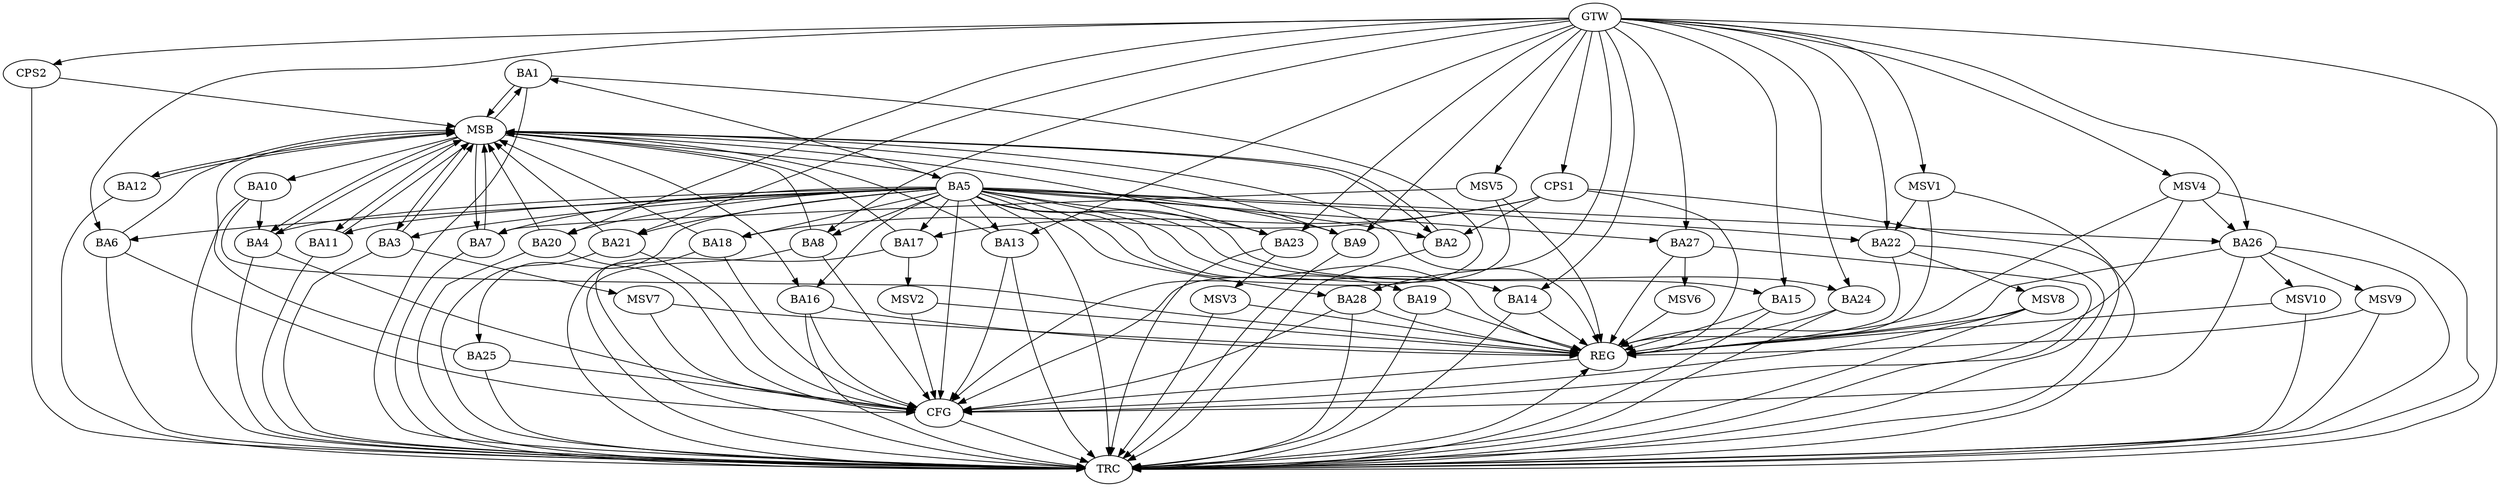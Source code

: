 strict digraph G {
  BA1 [ label="BA1" ];
  BA2 [ label="BA2" ];
  BA3 [ label="BA3" ];
  BA4 [ label="BA4" ];
  BA5 [ label="BA5" ];
  BA6 [ label="BA6" ];
  BA7 [ label="BA7" ];
  BA8 [ label="BA8" ];
  BA9 [ label="BA9" ];
  BA10 [ label="BA10" ];
  BA11 [ label="BA11" ];
  BA12 [ label="BA12" ];
  BA13 [ label="BA13" ];
  BA14 [ label="BA14" ];
  BA15 [ label="BA15" ];
  BA16 [ label="BA16" ];
  BA17 [ label="BA17" ];
  BA18 [ label="BA18" ];
  BA19 [ label="BA19" ];
  BA20 [ label="BA20" ];
  BA21 [ label="BA21" ];
  BA22 [ label="BA22" ];
  BA23 [ label="BA23" ];
  BA24 [ label="BA24" ];
  BA25 [ label="BA25" ];
  BA26 [ label="BA26" ];
  BA27 [ label="BA27" ];
  BA28 [ label="BA28" ];
  CPS1 [ label="CPS1" ];
  CPS2 [ label="CPS2" ];
  GTW [ label="GTW" ];
  REG [ label="REG" ];
  MSB [ label="MSB" ];
  CFG [ label="CFG" ];
  TRC [ label="TRC" ];
  MSV1 [ label="MSV1" ];
  MSV2 [ label="MSV2" ];
  MSV3 [ label="MSV3" ];
  MSV4 [ label="MSV4" ];
  MSV5 [ label="MSV5" ];
  MSV6 [ label="MSV6" ];
  MSV7 [ label="MSV7" ];
  MSV8 [ label="MSV8" ];
  MSV9 [ label="MSV9" ];
  MSV10 [ label="MSV10" ];
  BA5 -> BA4;
  BA10 -> BA4;
  CPS1 -> BA2;
  CPS1 -> BA18;
  CPS1 -> BA17;
  GTW -> BA6;
  GTW -> BA8;
  GTW -> BA9;
  GTW -> BA13;
  GTW -> BA14;
  GTW -> BA15;
  GTW -> BA20;
  GTW -> BA21;
  GTW -> BA22;
  GTW -> BA23;
  GTW -> BA24;
  GTW -> BA26;
  GTW -> BA27;
  GTW -> BA28;
  GTW -> CPS1;
  GTW -> CPS2;
  BA5 -> REG;
  BA10 -> REG;
  BA14 -> REG;
  BA15 -> REG;
  BA16 -> REG;
  BA19 -> REG;
  BA22 -> REG;
  BA24 -> REG;
  BA26 -> REG;
  BA27 -> REG;
  BA28 -> REG;
  CPS1 -> REG;
  BA1 -> MSB;
  MSB -> BA2;
  MSB -> REG;
  BA2 -> MSB;
  MSB -> BA1;
  BA3 -> MSB;
  BA4 -> MSB;
  MSB -> BA3;
  BA6 -> MSB;
  BA7 -> MSB;
  MSB -> BA4;
  BA8 -> MSB;
  BA9 -> MSB;
  MSB -> BA5;
  BA11 -> MSB;
  BA12 -> MSB;
  MSB -> BA10;
  BA13 -> MSB;
  MSB -> BA12;
  BA17 -> MSB;
  BA18 -> MSB;
  BA20 -> MSB;
  MSB -> BA7;
  BA21 -> MSB;
  BA23 -> MSB;
  BA25 -> MSB;
  CPS2 -> MSB;
  MSB -> BA11;
  MSB -> BA16;
  BA6 -> CFG;
  BA5 -> CFG;
  BA20 -> CFG;
  BA1 -> CFG;
  BA13 -> CFG;
  BA28 -> CFG;
  BA4 -> CFG;
  BA16 -> CFG;
  BA21 -> CFG;
  BA8 -> CFG;
  BA26 -> CFG;
  BA25 -> CFG;
  BA18 -> CFG;
  REG -> CFG;
  BA1 -> TRC;
  BA2 -> TRC;
  BA3 -> TRC;
  BA4 -> TRC;
  BA5 -> TRC;
  BA6 -> TRC;
  BA7 -> TRC;
  BA8 -> TRC;
  BA9 -> TRC;
  BA10 -> TRC;
  BA11 -> TRC;
  BA12 -> TRC;
  BA13 -> TRC;
  BA14 -> TRC;
  BA15 -> TRC;
  BA16 -> TRC;
  BA17 -> TRC;
  BA18 -> TRC;
  BA19 -> TRC;
  BA20 -> TRC;
  BA21 -> TRC;
  BA22 -> TRC;
  BA23 -> TRC;
  BA24 -> TRC;
  BA25 -> TRC;
  BA26 -> TRC;
  BA27 -> TRC;
  BA28 -> TRC;
  CPS1 -> TRC;
  CPS2 -> TRC;
  GTW -> TRC;
  CFG -> TRC;
  TRC -> REG;
  BA5 -> BA3;
  BA5 -> BA1;
  BA5 -> BA2;
  BA5 -> BA9;
  BA5 -> BA28;
  BA5 -> BA19;
  BA5 -> BA15;
  BA5 -> BA16;
  BA5 -> BA17;
  BA5 -> BA20;
  BA5 -> BA6;
  BA5 -> BA21;
  BA5 -> BA14;
  BA5 -> BA25;
  BA5 -> BA22;
  BA5 -> BA7;
  BA5 -> BA13;
  BA5 -> BA26;
  BA5 -> BA18;
  BA5 -> BA8;
  BA5 -> BA23;
  BA5 -> BA24;
  BA5 -> BA11;
  BA5 -> BA27;
  MSV1 -> BA22;
  GTW -> MSV1;
  MSV1 -> REG;
  MSV1 -> TRC;
  BA17 -> MSV2;
  MSV2 -> REG;
  MSV2 -> CFG;
  BA23 -> MSV3;
  MSV3 -> REG;
  MSV3 -> TRC;
  MSV4 -> BA26;
  GTW -> MSV4;
  MSV4 -> REG;
  MSV4 -> TRC;
  MSV4 -> CFG;
  MSV5 -> BA7;
  GTW -> MSV5;
  MSV5 -> REG;
  MSV5 -> CFG;
  BA27 -> MSV6;
  MSV6 -> REG;
  BA3 -> MSV7;
  MSV7 -> REG;
  MSV7 -> CFG;
  BA22 -> MSV8;
  MSV8 -> REG;
  MSV8 -> TRC;
  MSV8 -> CFG;
  BA26 -> MSV9;
  MSV9 -> REG;
  MSV9 -> TRC;
  BA26 -> MSV10;
  MSV10 -> REG;
  MSV10 -> TRC;
}
